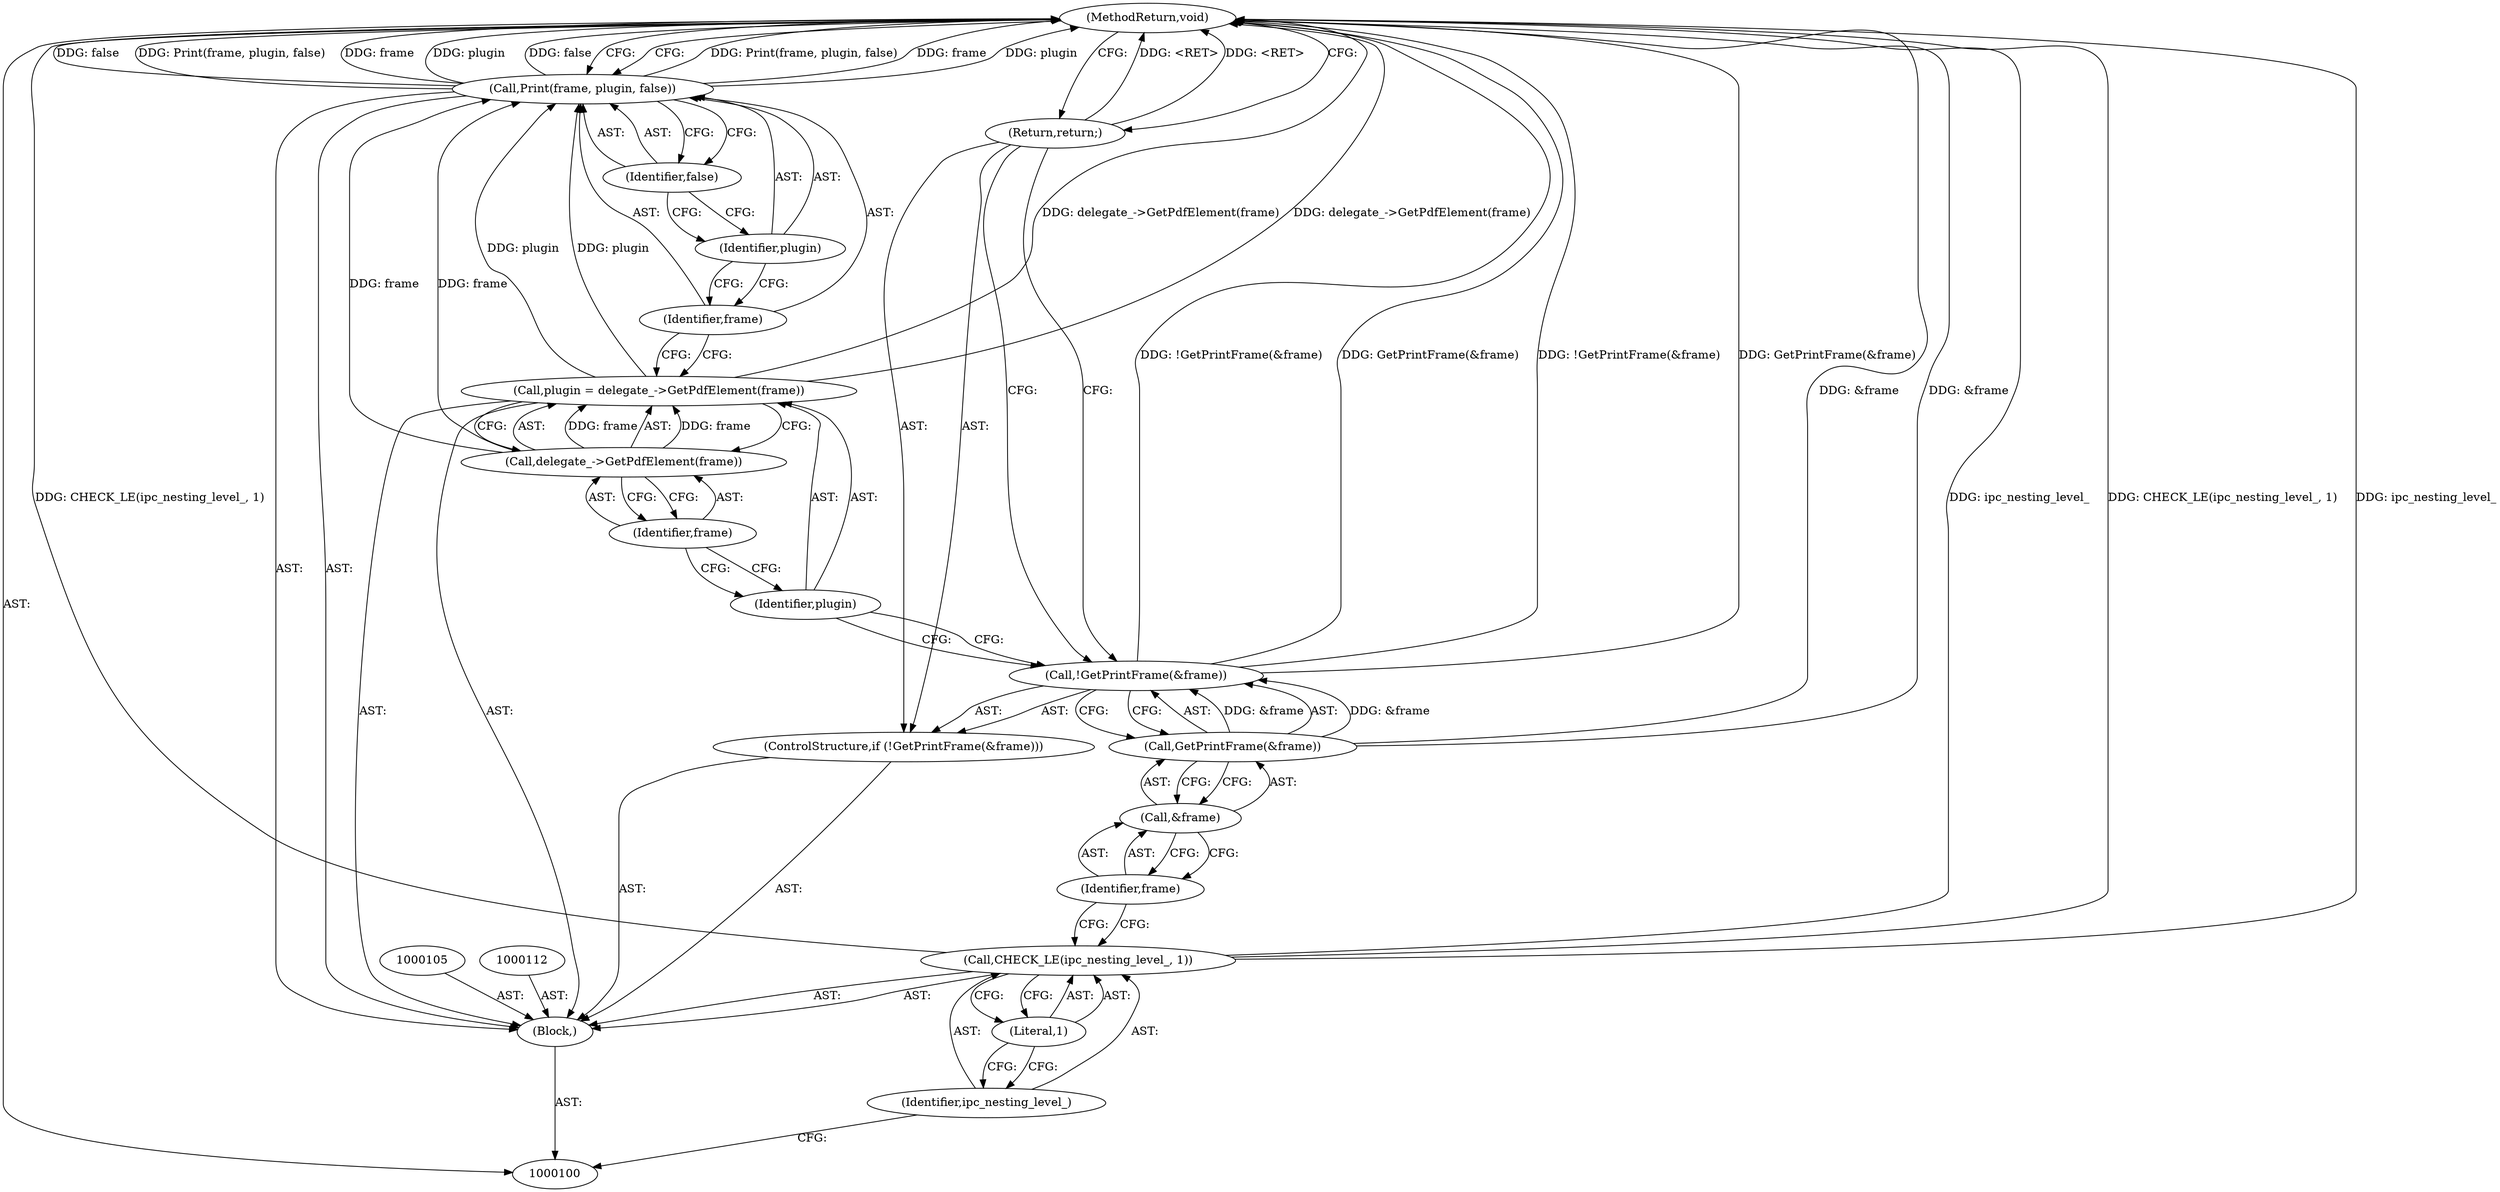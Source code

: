 digraph "0_Chrome_8fa5a358cb32085b51daf92df8fd4a79b3931f81_3" {
"1000121" [label="(MethodReturn,void)"];
"1000101" [label="(Block,)"];
"1000103" [label="(Identifier,ipc_nesting_level_)"];
"1000102" [label="(Call,CHECK_LE(ipc_nesting_level_, 1))"];
"1000104" [label="(Literal,1)"];
"1000109" [label="(Call,&frame)"];
"1000110" [label="(Identifier,frame)"];
"1000106" [label="(ControlStructure,if (!GetPrintFrame(&frame)))"];
"1000107" [label="(Call,!GetPrintFrame(&frame))"];
"1000108" [label="(Call,GetPrintFrame(&frame))"];
"1000111" [label="(Return,return;)"];
"1000115" [label="(Call,delegate_->GetPdfElement(frame))"];
"1000116" [label="(Identifier,frame)"];
"1000113" [label="(Call,plugin = delegate_->GetPdfElement(frame))"];
"1000114" [label="(Identifier,plugin)"];
"1000119" [label="(Identifier,plugin)"];
"1000117" [label="(Call,Print(frame, plugin, false))"];
"1000120" [label="(Identifier,false)"];
"1000118" [label="(Identifier,frame)"];
"1000121" -> "1000100"  [label="AST: "];
"1000121" -> "1000111"  [label="CFG: "];
"1000121" -> "1000117"  [label="CFG: "];
"1000111" -> "1000121"  [label="DDG: <RET>"];
"1000117" -> "1000121"  [label="DDG: Print(frame, plugin, false)"];
"1000117" -> "1000121"  [label="DDG: frame"];
"1000117" -> "1000121"  [label="DDG: plugin"];
"1000117" -> "1000121"  [label="DDG: false"];
"1000107" -> "1000121"  [label="DDG: GetPrintFrame(&frame)"];
"1000107" -> "1000121"  [label="DDG: !GetPrintFrame(&frame)"];
"1000102" -> "1000121"  [label="DDG: ipc_nesting_level_"];
"1000102" -> "1000121"  [label="DDG: CHECK_LE(ipc_nesting_level_, 1)"];
"1000113" -> "1000121"  [label="DDG: delegate_->GetPdfElement(frame)"];
"1000108" -> "1000121"  [label="DDG: &frame"];
"1000101" -> "1000100"  [label="AST: "];
"1000102" -> "1000101"  [label="AST: "];
"1000105" -> "1000101"  [label="AST: "];
"1000106" -> "1000101"  [label="AST: "];
"1000112" -> "1000101"  [label="AST: "];
"1000113" -> "1000101"  [label="AST: "];
"1000117" -> "1000101"  [label="AST: "];
"1000103" -> "1000102"  [label="AST: "];
"1000103" -> "1000100"  [label="CFG: "];
"1000104" -> "1000103"  [label="CFG: "];
"1000102" -> "1000101"  [label="AST: "];
"1000102" -> "1000104"  [label="CFG: "];
"1000103" -> "1000102"  [label="AST: "];
"1000104" -> "1000102"  [label="AST: "];
"1000110" -> "1000102"  [label="CFG: "];
"1000102" -> "1000121"  [label="DDG: ipc_nesting_level_"];
"1000102" -> "1000121"  [label="DDG: CHECK_LE(ipc_nesting_level_, 1)"];
"1000104" -> "1000102"  [label="AST: "];
"1000104" -> "1000103"  [label="CFG: "];
"1000102" -> "1000104"  [label="CFG: "];
"1000109" -> "1000108"  [label="AST: "];
"1000109" -> "1000110"  [label="CFG: "];
"1000110" -> "1000109"  [label="AST: "];
"1000108" -> "1000109"  [label="CFG: "];
"1000110" -> "1000109"  [label="AST: "];
"1000110" -> "1000102"  [label="CFG: "];
"1000109" -> "1000110"  [label="CFG: "];
"1000106" -> "1000101"  [label="AST: "];
"1000107" -> "1000106"  [label="AST: "];
"1000111" -> "1000106"  [label="AST: "];
"1000107" -> "1000106"  [label="AST: "];
"1000107" -> "1000108"  [label="CFG: "];
"1000108" -> "1000107"  [label="AST: "];
"1000111" -> "1000107"  [label="CFG: "];
"1000114" -> "1000107"  [label="CFG: "];
"1000107" -> "1000121"  [label="DDG: GetPrintFrame(&frame)"];
"1000107" -> "1000121"  [label="DDG: !GetPrintFrame(&frame)"];
"1000108" -> "1000107"  [label="DDG: &frame"];
"1000108" -> "1000107"  [label="AST: "];
"1000108" -> "1000109"  [label="CFG: "];
"1000109" -> "1000108"  [label="AST: "];
"1000107" -> "1000108"  [label="CFG: "];
"1000108" -> "1000121"  [label="DDG: &frame"];
"1000108" -> "1000107"  [label="DDG: &frame"];
"1000111" -> "1000106"  [label="AST: "];
"1000111" -> "1000107"  [label="CFG: "];
"1000121" -> "1000111"  [label="CFG: "];
"1000111" -> "1000121"  [label="DDG: <RET>"];
"1000115" -> "1000113"  [label="AST: "];
"1000115" -> "1000116"  [label="CFG: "];
"1000116" -> "1000115"  [label="AST: "];
"1000113" -> "1000115"  [label="CFG: "];
"1000115" -> "1000113"  [label="DDG: frame"];
"1000115" -> "1000117"  [label="DDG: frame"];
"1000116" -> "1000115"  [label="AST: "];
"1000116" -> "1000114"  [label="CFG: "];
"1000115" -> "1000116"  [label="CFG: "];
"1000113" -> "1000101"  [label="AST: "];
"1000113" -> "1000115"  [label="CFG: "];
"1000114" -> "1000113"  [label="AST: "];
"1000115" -> "1000113"  [label="AST: "];
"1000118" -> "1000113"  [label="CFG: "];
"1000113" -> "1000121"  [label="DDG: delegate_->GetPdfElement(frame)"];
"1000115" -> "1000113"  [label="DDG: frame"];
"1000113" -> "1000117"  [label="DDG: plugin"];
"1000114" -> "1000113"  [label="AST: "];
"1000114" -> "1000107"  [label="CFG: "];
"1000116" -> "1000114"  [label="CFG: "];
"1000119" -> "1000117"  [label="AST: "];
"1000119" -> "1000118"  [label="CFG: "];
"1000120" -> "1000119"  [label="CFG: "];
"1000117" -> "1000101"  [label="AST: "];
"1000117" -> "1000120"  [label="CFG: "];
"1000118" -> "1000117"  [label="AST: "];
"1000119" -> "1000117"  [label="AST: "];
"1000120" -> "1000117"  [label="AST: "];
"1000121" -> "1000117"  [label="CFG: "];
"1000117" -> "1000121"  [label="DDG: Print(frame, plugin, false)"];
"1000117" -> "1000121"  [label="DDG: frame"];
"1000117" -> "1000121"  [label="DDG: plugin"];
"1000117" -> "1000121"  [label="DDG: false"];
"1000115" -> "1000117"  [label="DDG: frame"];
"1000113" -> "1000117"  [label="DDG: plugin"];
"1000120" -> "1000117"  [label="AST: "];
"1000120" -> "1000119"  [label="CFG: "];
"1000117" -> "1000120"  [label="CFG: "];
"1000118" -> "1000117"  [label="AST: "];
"1000118" -> "1000113"  [label="CFG: "];
"1000119" -> "1000118"  [label="CFG: "];
}
